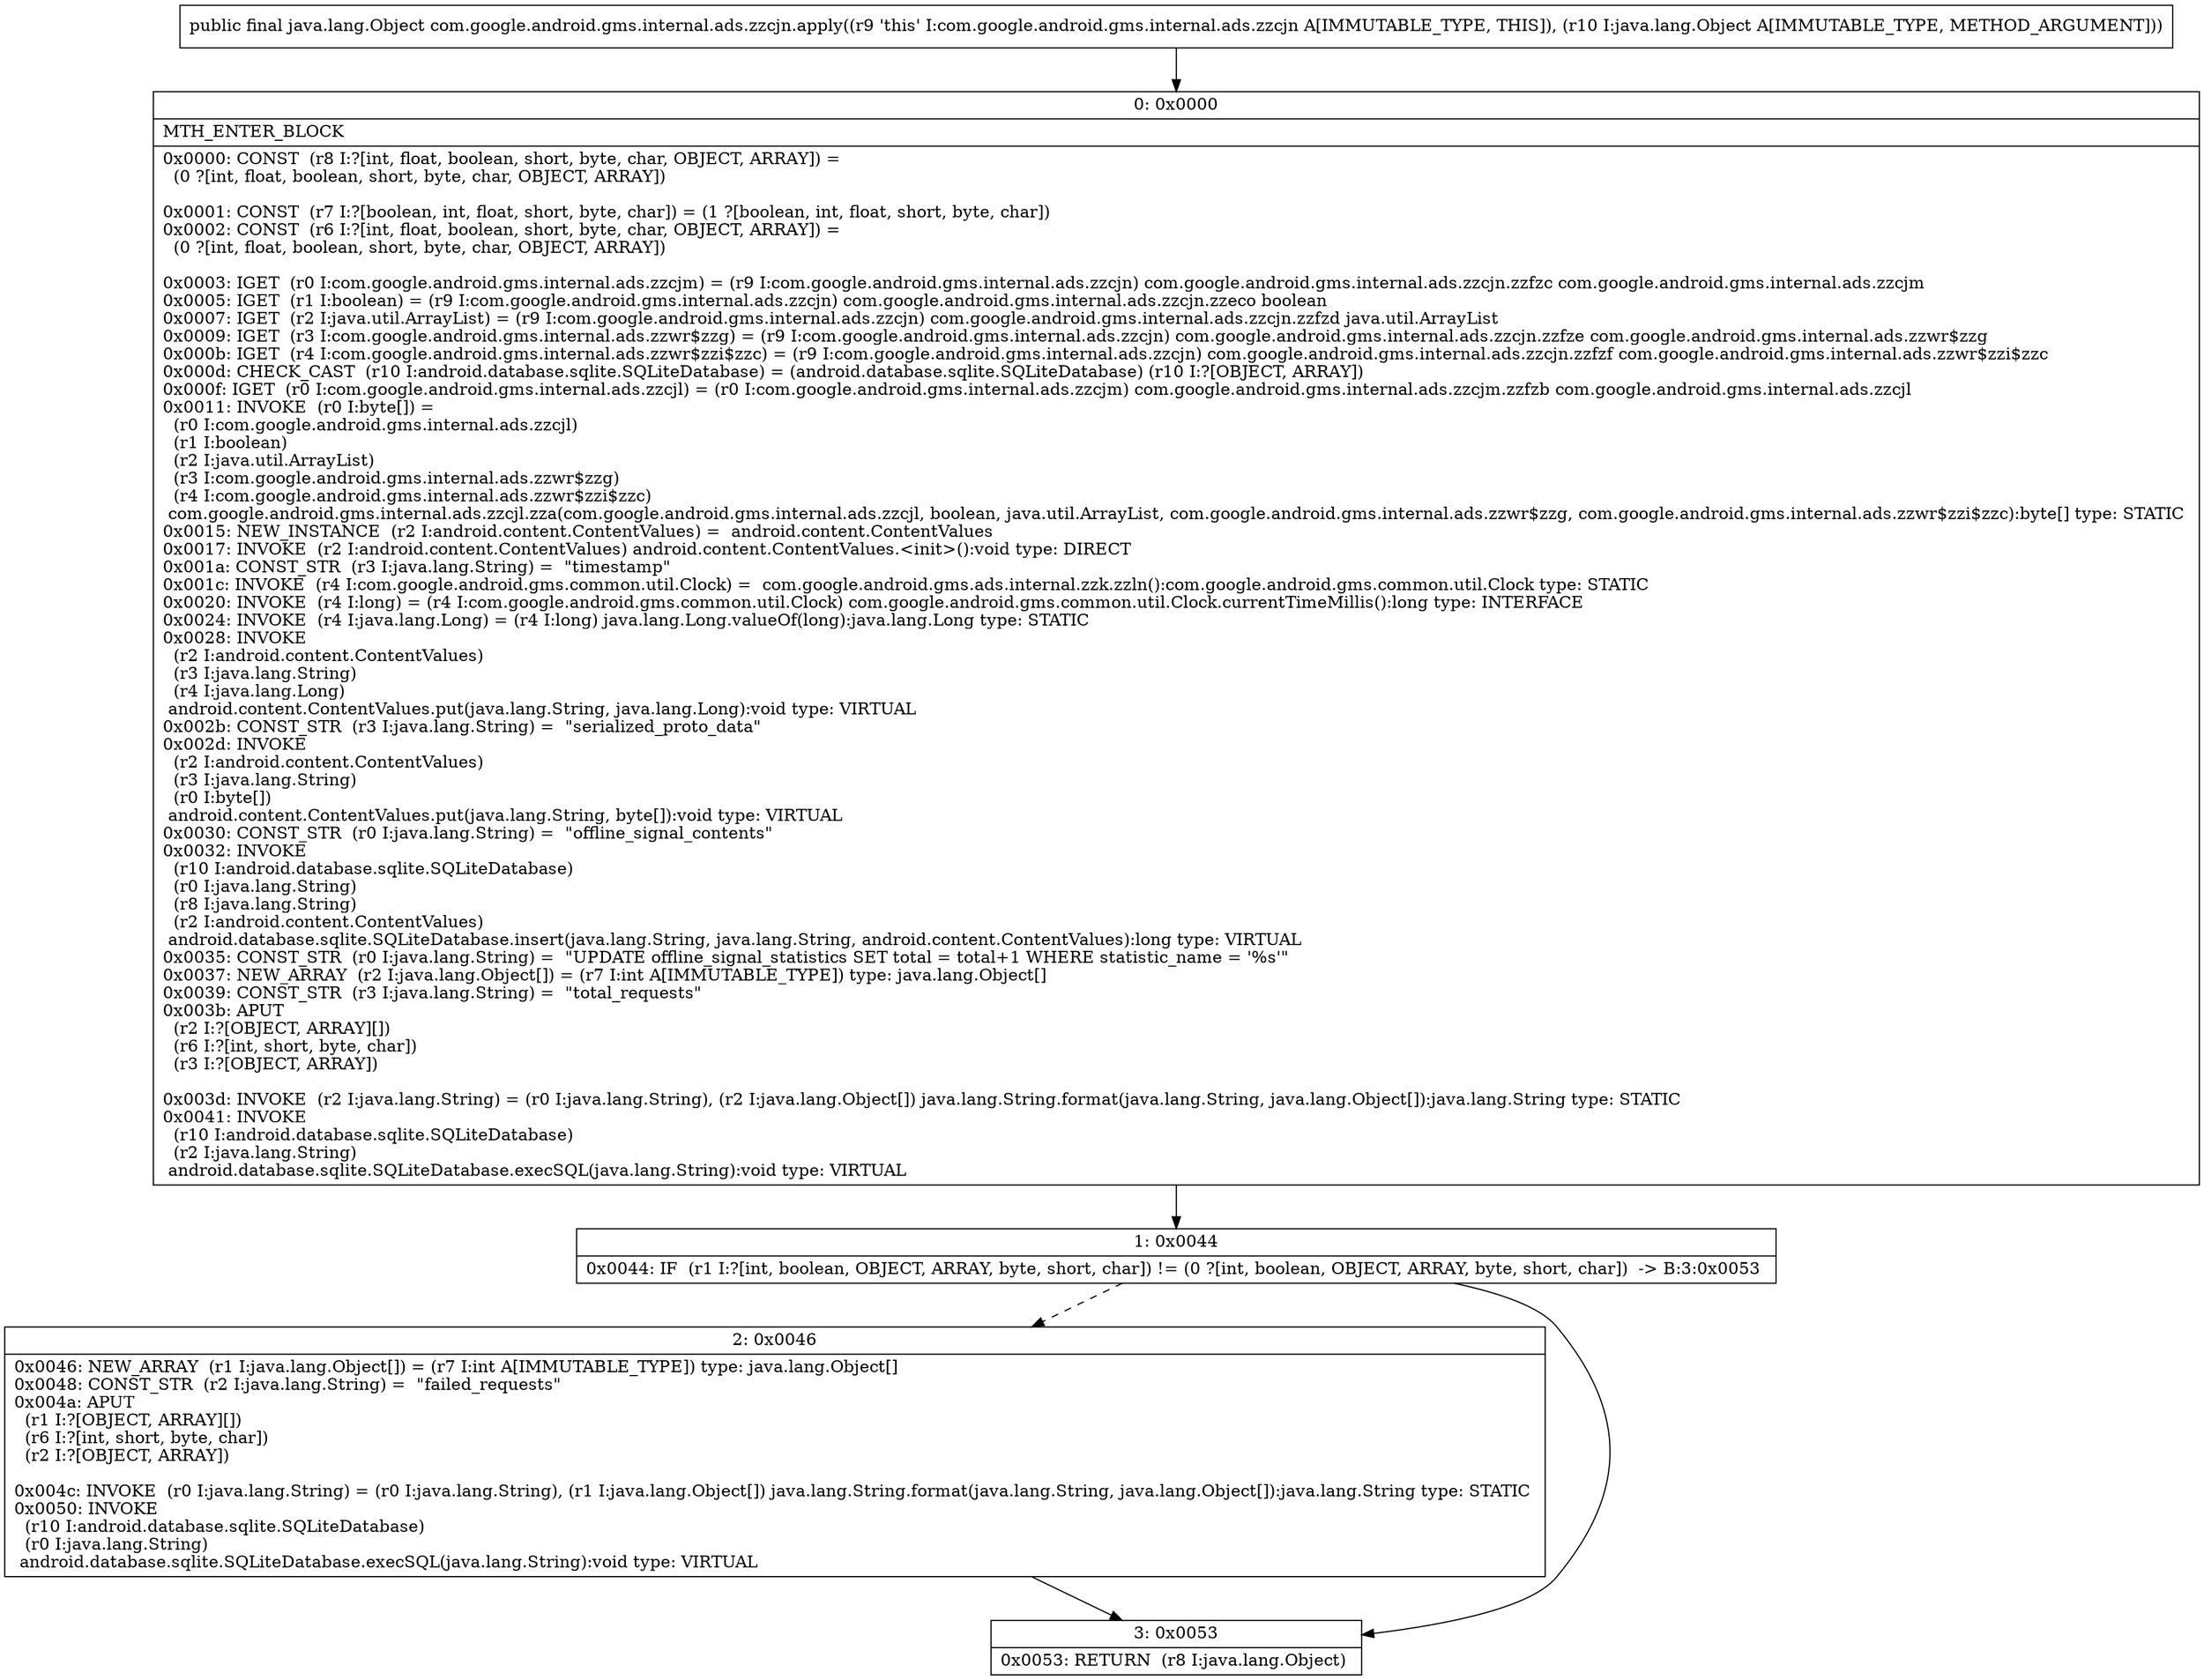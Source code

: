 digraph "CFG forcom.google.android.gms.internal.ads.zzcjn.apply(Ljava\/lang\/Object;)Ljava\/lang\/Object;" {
Node_0 [shape=record,label="{0\:\ 0x0000|MTH_ENTER_BLOCK\l|0x0000: CONST  (r8 I:?[int, float, boolean, short, byte, char, OBJECT, ARRAY]) = \l  (0 ?[int, float, boolean, short, byte, char, OBJECT, ARRAY])\l \l0x0001: CONST  (r7 I:?[boolean, int, float, short, byte, char]) = (1 ?[boolean, int, float, short, byte, char]) \l0x0002: CONST  (r6 I:?[int, float, boolean, short, byte, char, OBJECT, ARRAY]) = \l  (0 ?[int, float, boolean, short, byte, char, OBJECT, ARRAY])\l \l0x0003: IGET  (r0 I:com.google.android.gms.internal.ads.zzcjm) = (r9 I:com.google.android.gms.internal.ads.zzcjn) com.google.android.gms.internal.ads.zzcjn.zzfzc com.google.android.gms.internal.ads.zzcjm \l0x0005: IGET  (r1 I:boolean) = (r9 I:com.google.android.gms.internal.ads.zzcjn) com.google.android.gms.internal.ads.zzcjn.zzeco boolean \l0x0007: IGET  (r2 I:java.util.ArrayList) = (r9 I:com.google.android.gms.internal.ads.zzcjn) com.google.android.gms.internal.ads.zzcjn.zzfzd java.util.ArrayList \l0x0009: IGET  (r3 I:com.google.android.gms.internal.ads.zzwr$zzg) = (r9 I:com.google.android.gms.internal.ads.zzcjn) com.google.android.gms.internal.ads.zzcjn.zzfze com.google.android.gms.internal.ads.zzwr$zzg \l0x000b: IGET  (r4 I:com.google.android.gms.internal.ads.zzwr$zzi$zzc) = (r9 I:com.google.android.gms.internal.ads.zzcjn) com.google.android.gms.internal.ads.zzcjn.zzfzf com.google.android.gms.internal.ads.zzwr$zzi$zzc \l0x000d: CHECK_CAST  (r10 I:android.database.sqlite.SQLiteDatabase) = (android.database.sqlite.SQLiteDatabase) (r10 I:?[OBJECT, ARRAY]) \l0x000f: IGET  (r0 I:com.google.android.gms.internal.ads.zzcjl) = (r0 I:com.google.android.gms.internal.ads.zzcjm) com.google.android.gms.internal.ads.zzcjm.zzfzb com.google.android.gms.internal.ads.zzcjl \l0x0011: INVOKE  (r0 I:byte[]) = \l  (r0 I:com.google.android.gms.internal.ads.zzcjl)\l  (r1 I:boolean)\l  (r2 I:java.util.ArrayList)\l  (r3 I:com.google.android.gms.internal.ads.zzwr$zzg)\l  (r4 I:com.google.android.gms.internal.ads.zzwr$zzi$zzc)\l com.google.android.gms.internal.ads.zzcjl.zza(com.google.android.gms.internal.ads.zzcjl, boolean, java.util.ArrayList, com.google.android.gms.internal.ads.zzwr$zzg, com.google.android.gms.internal.ads.zzwr$zzi$zzc):byte[] type: STATIC \l0x0015: NEW_INSTANCE  (r2 I:android.content.ContentValues) =  android.content.ContentValues \l0x0017: INVOKE  (r2 I:android.content.ContentValues) android.content.ContentValues.\<init\>():void type: DIRECT \l0x001a: CONST_STR  (r3 I:java.lang.String) =  \"timestamp\" \l0x001c: INVOKE  (r4 I:com.google.android.gms.common.util.Clock) =  com.google.android.gms.ads.internal.zzk.zzln():com.google.android.gms.common.util.Clock type: STATIC \l0x0020: INVOKE  (r4 I:long) = (r4 I:com.google.android.gms.common.util.Clock) com.google.android.gms.common.util.Clock.currentTimeMillis():long type: INTERFACE \l0x0024: INVOKE  (r4 I:java.lang.Long) = (r4 I:long) java.lang.Long.valueOf(long):java.lang.Long type: STATIC \l0x0028: INVOKE  \l  (r2 I:android.content.ContentValues)\l  (r3 I:java.lang.String)\l  (r4 I:java.lang.Long)\l android.content.ContentValues.put(java.lang.String, java.lang.Long):void type: VIRTUAL \l0x002b: CONST_STR  (r3 I:java.lang.String) =  \"serialized_proto_data\" \l0x002d: INVOKE  \l  (r2 I:android.content.ContentValues)\l  (r3 I:java.lang.String)\l  (r0 I:byte[])\l android.content.ContentValues.put(java.lang.String, byte[]):void type: VIRTUAL \l0x0030: CONST_STR  (r0 I:java.lang.String) =  \"offline_signal_contents\" \l0x0032: INVOKE  \l  (r10 I:android.database.sqlite.SQLiteDatabase)\l  (r0 I:java.lang.String)\l  (r8 I:java.lang.String)\l  (r2 I:android.content.ContentValues)\l android.database.sqlite.SQLiteDatabase.insert(java.lang.String, java.lang.String, android.content.ContentValues):long type: VIRTUAL \l0x0035: CONST_STR  (r0 I:java.lang.String) =  \"UPDATE offline_signal_statistics SET total = total+1 WHERE statistic_name = '%s'\" \l0x0037: NEW_ARRAY  (r2 I:java.lang.Object[]) = (r7 I:int A[IMMUTABLE_TYPE]) type: java.lang.Object[] \l0x0039: CONST_STR  (r3 I:java.lang.String) =  \"total_requests\" \l0x003b: APUT  \l  (r2 I:?[OBJECT, ARRAY][])\l  (r6 I:?[int, short, byte, char])\l  (r3 I:?[OBJECT, ARRAY])\l \l0x003d: INVOKE  (r2 I:java.lang.String) = (r0 I:java.lang.String), (r2 I:java.lang.Object[]) java.lang.String.format(java.lang.String, java.lang.Object[]):java.lang.String type: STATIC \l0x0041: INVOKE  \l  (r10 I:android.database.sqlite.SQLiteDatabase)\l  (r2 I:java.lang.String)\l android.database.sqlite.SQLiteDatabase.execSQL(java.lang.String):void type: VIRTUAL \l}"];
Node_1 [shape=record,label="{1\:\ 0x0044|0x0044: IF  (r1 I:?[int, boolean, OBJECT, ARRAY, byte, short, char]) != (0 ?[int, boolean, OBJECT, ARRAY, byte, short, char])  \-\> B:3:0x0053 \l}"];
Node_2 [shape=record,label="{2\:\ 0x0046|0x0046: NEW_ARRAY  (r1 I:java.lang.Object[]) = (r7 I:int A[IMMUTABLE_TYPE]) type: java.lang.Object[] \l0x0048: CONST_STR  (r2 I:java.lang.String) =  \"failed_requests\" \l0x004a: APUT  \l  (r1 I:?[OBJECT, ARRAY][])\l  (r6 I:?[int, short, byte, char])\l  (r2 I:?[OBJECT, ARRAY])\l \l0x004c: INVOKE  (r0 I:java.lang.String) = (r0 I:java.lang.String), (r1 I:java.lang.Object[]) java.lang.String.format(java.lang.String, java.lang.Object[]):java.lang.String type: STATIC \l0x0050: INVOKE  \l  (r10 I:android.database.sqlite.SQLiteDatabase)\l  (r0 I:java.lang.String)\l android.database.sqlite.SQLiteDatabase.execSQL(java.lang.String):void type: VIRTUAL \l}"];
Node_3 [shape=record,label="{3\:\ 0x0053|0x0053: RETURN  (r8 I:java.lang.Object) \l}"];
MethodNode[shape=record,label="{public final java.lang.Object com.google.android.gms.internal.ads.zzcjn.apply((r9 'this' I:com.google.android.gms.internal.ads.zzcjn A[IMMUTABLE_TYPE, THIS]), (r10 I:java.lang.Object A[IMMUTABLE_TYPE, METHOD_ARGUMENT])) }"];
MethodNode -> Node_0;
Node_0 -> Node_1;
Node_1 -> Node_2[style=dashed];
Node_1 -> Node_3;
Node_2 -> Node_3;
}

